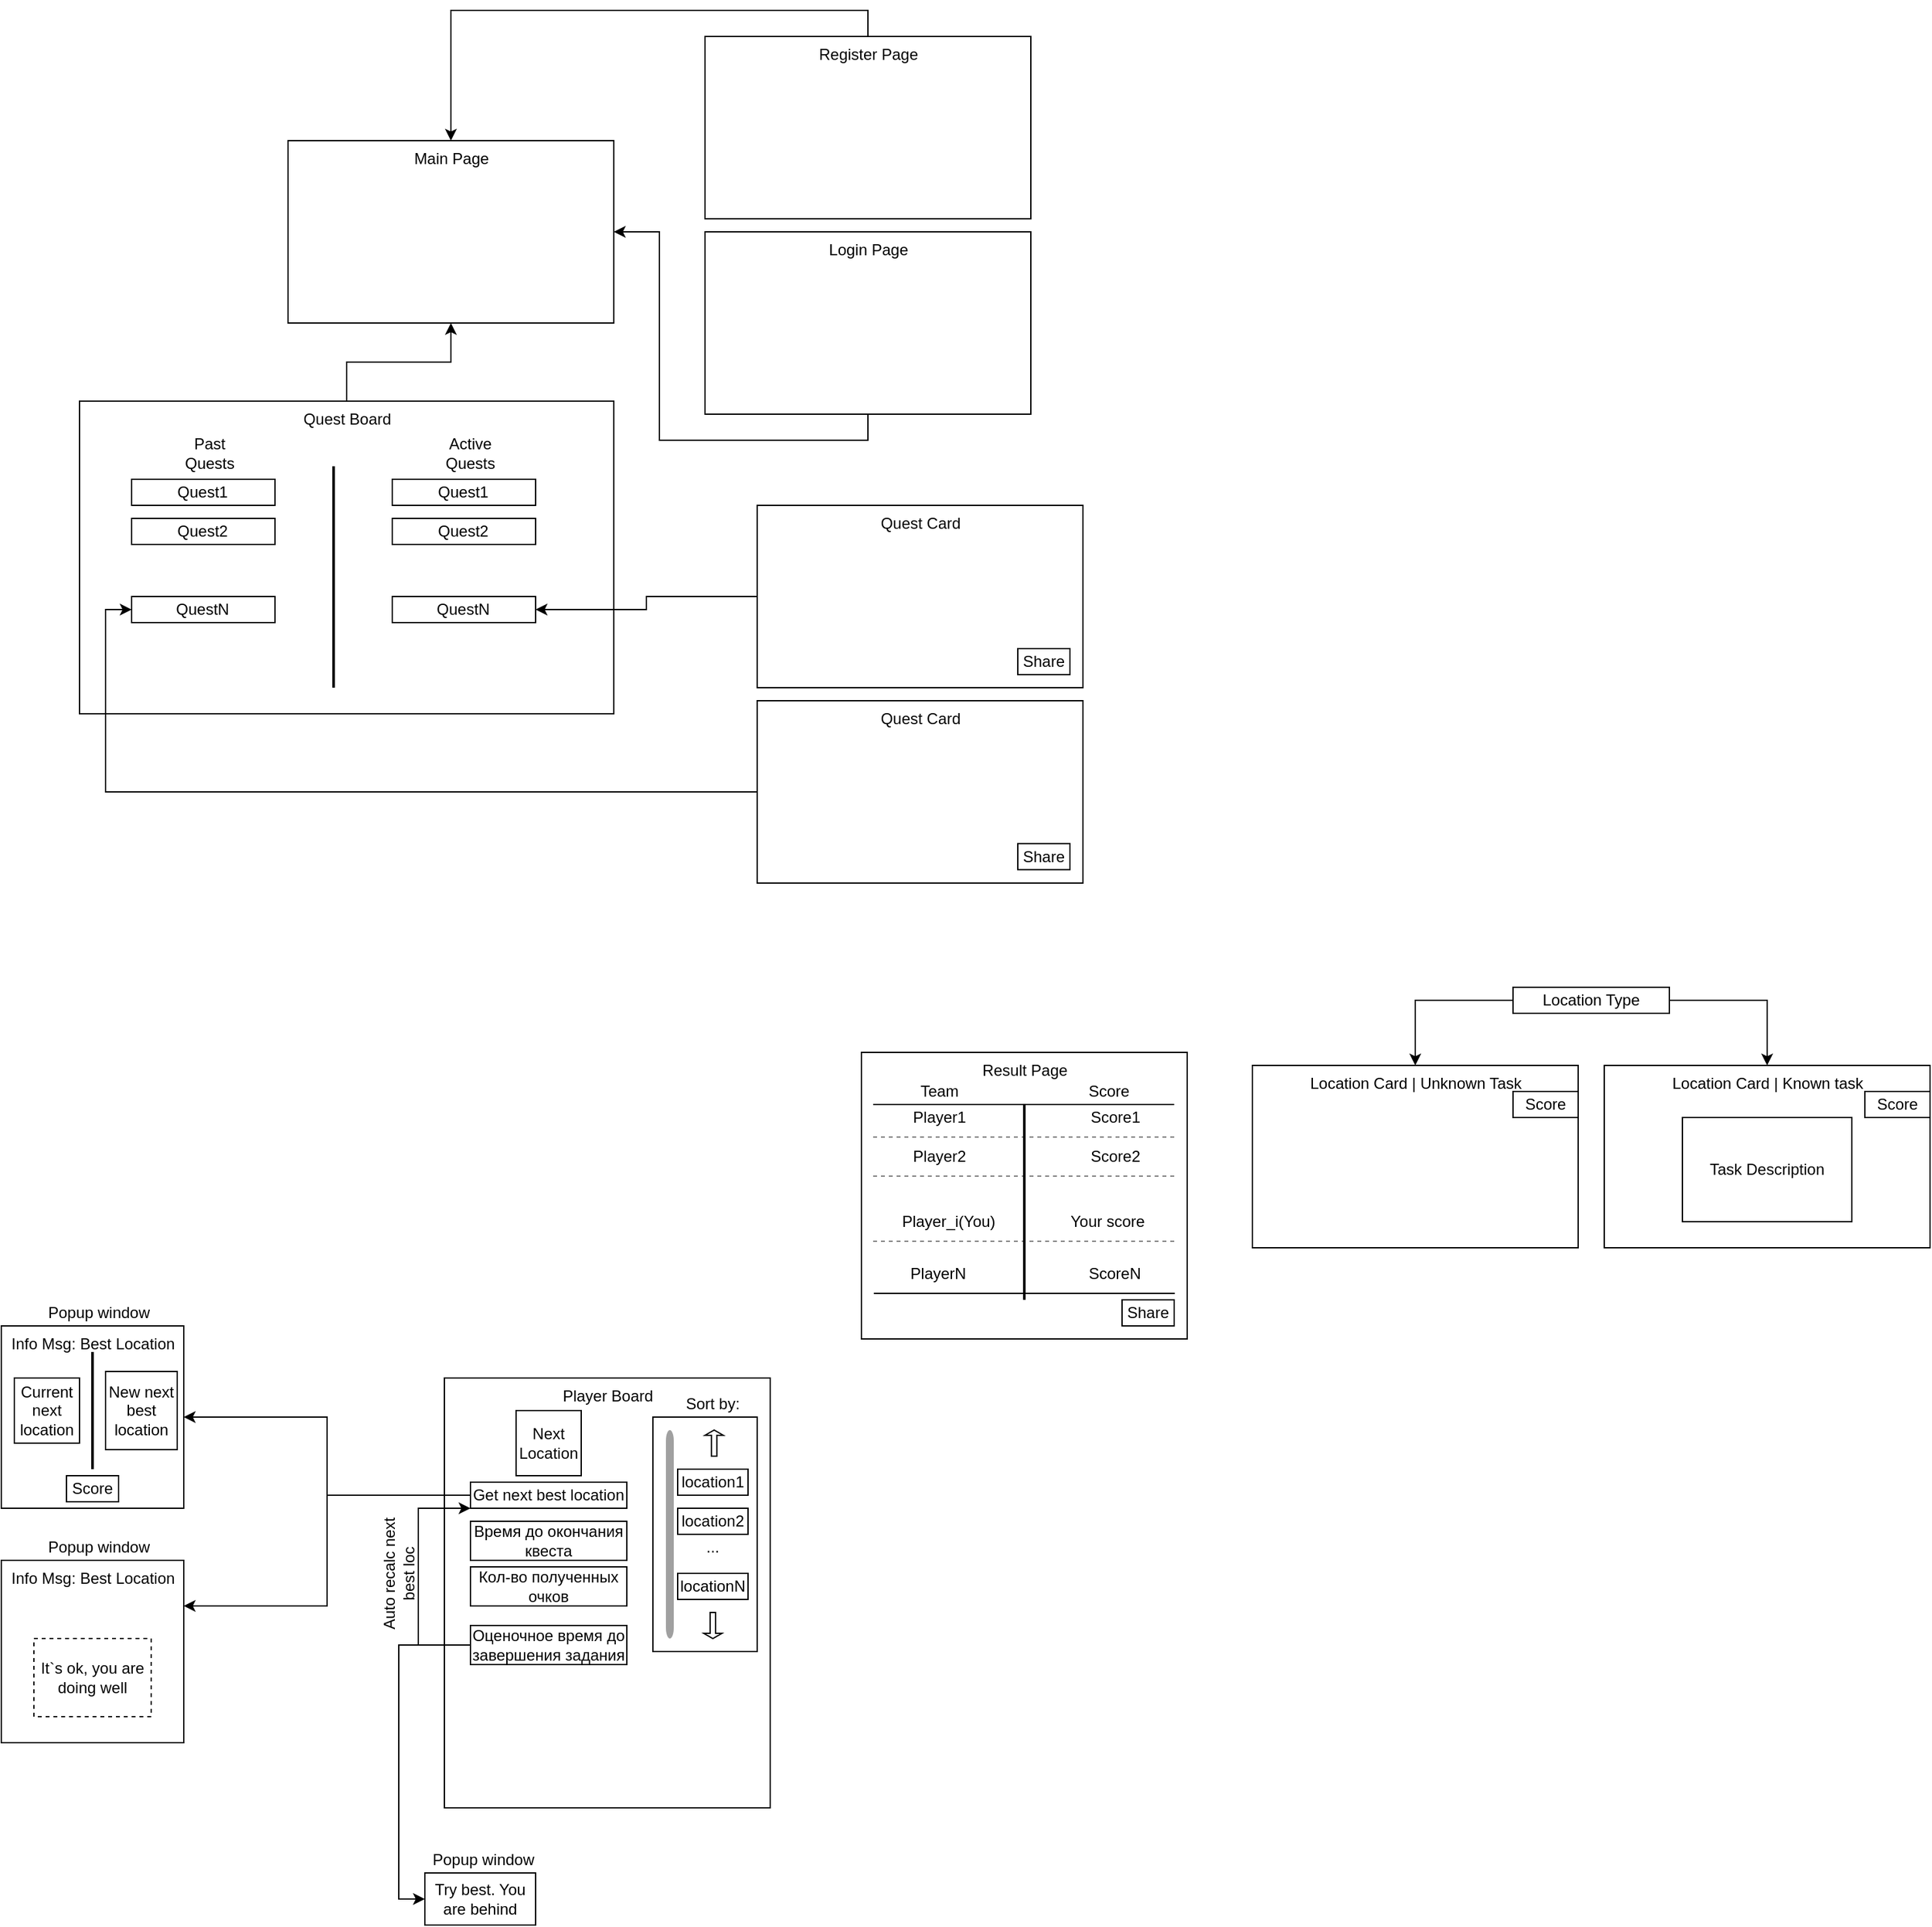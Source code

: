 <mxfile version="12.4.3" type="github" pages="1">
  <diagram id="uhWmLtL_mlbMSiD60dIe" name="Page-1">
    <mxGraphModel dx="2355" dy="2624" grid="1" gridSize="10" guides="1" tooltips="1" connect="1" arrows="1" fold="1" page="1" pageScale="1" pageWidth="827" pageHeight="1169" math="0" shadow="0">
      <root>
        <mxCell id="0"/>
        <mxCell id="1" parent="0"/>
        <mxCell id="awnS2J-k5LD-N1z2mUiL-90" value="Player Board" style="html=1;verticalAlign=top;" vertex="1" parent="1">
          <mxGeometry x="400" y="410" width="250" height="330" as="geometry"/>
        </mxCell>
        <mxCell id="awnS2J-k5LD-N1z2mUiL-102" value="" style="rounded=0;whiteSpace=wrap;html=1;strokeColor=#000000;" vertex="1" parent="1">
          <mxGeometry x="560" y="440" width="80" height="180" as="geometry"/>
        </mxCell>
        <mxCell id="awnS2J-k5LD-N1z2mUiL-8" style="edgeStyle=orthogonalEdgeStyle;rounded=0;orthogonalLoop=1;jettySize=auto;html=1;exitX=0.5;exitY=0;exitDx=0;exitDy=0;entryX=0.5;entryY=0;entryDx=0;entryDy=0;" edge="1" parent="1" source="awnS2J-k5LD-N1z2mUiL-2" target="awnS2J-k5LD-N1z2mUiL-7">
          <mxGeometry relative="1" as="geometry">
            <mxPoint x="110" y="-390" as="sourcePoint"/>
            <mxPoint x="440" y="-370" as="targetPoint"/>
          </mxGeometry>
        </mxCell>
        <mxCell id="awnS2J-k5LD-N1z2mUiL-2" value="Register Page" style="html=1;verticalAlign=top;" vertex="1" parent="1">
          <mxGeometry x="600" y="-620" width="250" height="140" as="geometry"/>
        </mxCell>
        <mxCell id="awnS2J-k5LD-N1z2mUiL-5" value="Login Page" style="html=1;verticalAlign=top;" vertex="1" parent="1">
          <mxGeometry x="600" y="-470" width="250" height="140" as="geometry"/>
        </mxCell>
        <mxCell id="awnS2J-k5LD-N1z2mUiL-7" value="Main Page" style="html=1;verticalAlign=top;" vertex="1" parent="1">
          <mxGeometry x="280" y="-540" width="250" height="140" as="geometry"/>
        </mxCell>
        <mxCell id="awnS2J-k5LD-N1z2mUiL-9" style="edgeStyle=orthogonalEdgeStyle;rounded=0;orthogonalLoop=1;jettySize=auto;html=1;exitX=0.5;exitY=1;exitDx=0;exitDy=0;entryX=1;entryY=0.5;entryDx=0;entryDy=0;" edge="1" parent="1" source="awnS2J-k5LD-N1z2mUiL-5" target="awnS2J-k5LD-N1z2mUiL-7">
          <mxGeometry relative="1" as="geometry">
            <mxPoint x="20" y="-450.003" as="sourcePoint"/>
            <mxPoint x="330" y="-450.003" as="targetPoint"/>
          </mxGeometry>
        </mxCell>
        <mxCell id="awnS2J-k5LD-N1z2mUiL-18" value="" style="group" vertex="1" connectable="0" parent="1">
          <mxGeometry x="120" y="-340" width="410" height="240" as="geometry"/>
        </mxCell>
        <mxCell id="awnS2J-k5LD-N1z2mUiL-11" value="Quest Board" style="html=1;verticalAlign=top;" vertex="1" parent="awnS2J-k5LD-N1z2mUiL-18">
          <mxGeometry width="410" height="240" as="geometry"/>
        </mxCell>
        <mxCell id="awnS2J-k5LD-N1z2mUiL-15" value="" style="group" vertex="1" connectable="0" parent="awnS2J-k5LD-N1z2mUiL-18">
          <mxGeometry x="40" y="60" width="120" height="20" as="geometry"/>
        </mxCell>
        <mxCell id="awnS2J-k5LD-N1z2mUiL-80" value="" style="group" vertex="1" connectable="0" parent="awnS2J-k5LD-N1z2mUiL-15">
          <mxGeometry width="110" height="20" as="geometry"/>
        </mxCell>
        <mxCell id="awnS2J-k5LD-N1z2mUiL-12" value="" style="rounded=0;whiteSpace=wrap;html=1;" vertex="1" parent="awnS2J-k5LD-N1z2mUiL-80">
          <mxGeometry width="110" height="20" as="geometry"/>
        </mxCell>
        <mxCell id="awnS2J-k5LD-N1z2mUiL-13" value="Quest1" style="text;html=1;strokeColor=none;fillColor=none;align=center;verticalAlign=middle;whiteSpace=wrap;rounded=0;" vertex="1" parent="awnS2J-k5LD-N1z2mUiL-80">
          <mxGeometry x="13.33" y="6.66" width="83.33" height="6.67" as="geometry"/>
        </mxCell>
        <mxCell id="awnS2J-k5LD-N1z2mUiL-29" value="Past Quests" style="text;html=1;strokeColor=none;fillColor=none;align=center;verticalAlign=middle;whiteSpace=wrap;rounded=0;" vertex="1" parent="awnS2J-k5LD-N1z2mUiL-18">
          <mxGeometry x="80" y="30" width="40" height="20" as="geometry"/>
        </mxCell>
        <mxCell id="awnS2J-k5LD-N1z2mUiL-30" value="Active Quests" style="text;html=1;strokeColor=none;fillColor=none;align=center;verticalAlign=middle;whiteSpace=wrap;rounded=0;" vertex="1" parent="awnS2J-k5LD-N1z2mUiL-18">
          <mxGeometry x="280" y="30" width="40" height="20" as="geometry"/>
        </mxCell>
        <mxCell id="awnS2J-k5LD-N1z2mUiL-40" value="" style="group" vertex="1" connectable="0" parent="awnS2J-k5LD-N1z2mUiL-18">
          <mxGeometry x="240" y="60" width="120" height="20" as="geometry"/>
        </mxCell>
        <mxCell id="awnS2J-k5LD-N1z2mUiL-78" value="" style="group" vertex="1" connectable="0" parent="awnS2J-k5LD-N1z2mUiL-40">
          <mxGeometry width="110" height="20" as="geometry"/>
        </mxCell>
        <mxCell id="awnS2J-k5LD-N1z2mUiL-41" value="" style="rounded=0;whiteSpace=wrap;html=1;" vertex="1" parent="awnS2J-k5LD-N1z2mUiL-78">
          <mxGeometry width="110" height="20" as="geometry"/>
        </mxCell>
        <mxCell id="awnS2J-k5LD-N1z2mUiL-42" value="Quest1" style="text;html=1;strokeColor=none;fillColor=none;align=center;verticalAlign=middle;whiteSpace=wrap;rounded=0;" vertex="1" parent="awnS2J-k5LD-N1z2mUiL-78">
          <mxGeometry x="13.33" y="6.66" width="83.33" height="6.67" as="geometry"/>
        </mxCell>
        <mxCell id="awnS2J-k5LD-N1z2mUiL-46" value="" style="group" vertex="1" connectable="0" parent="awnS2J-k5LD-N1z2mUiL-18">
          <mxGeometry x="40" y="90" width="120" height="20" as="geometry"/>
        </mxCell>
        <mxCell id="awnS2J-k5LD-N1z2mUiL-81" value="" style="group" vertex="1" connectable="0" parent="awnS2J-k5LD-N1z2mUiL-46">
          <mxGeometry width="110" height="20" as="geometry"/>
        </mxCell>
        <mxCell id="awnS2J-k5LD-N1z2mUiL-47" value="" style="rounded=0;whiteSpace=wrap;html=1;" vertex="1" parent="awnS2J-k5LD-N1z2mUiL-81">
          <mxGeometry width="110" height="20" as="geometry"/>
        </mxCell>
        <mxCell id="awnS2J-k5LD-N1z2mUiL-48" value="Quest2" style="text;html=1;strokeColor=none;fillColor=none;align=center;verticalAlign=middle;whiteSpace=wrap;rounded=0;" vertex="1" parent="awnS2J-k5LD-N1z2mUiL-81">
          <mxGeometry x="13.33" y="6.66" width="83.33" height="6.67" as="geometry"/>
        </mxCell>
        <mxCell id="awnS2J-k5LD-N1z2mUiL-75" value="" style="group" vertex="1" connectable="0" parent="awnS2J-k5LD-N1z2mUiL-18">
          <mxGeometry x="40" y="150" width="110" height="20" as="geometry"/>
        </mxCell>
        <mxCell id="awnS2J-k5LD-N1z2mUiL-73" value="" style="rounded=0;whiteSpace=wrap;html=1;" vertex="1" parent="awnS2J-k5LD-N1z2mUiL-75">
          <mxGeometry width="110" height="20" as="geometry"/>
        </mxCell>
        <mxCell id="awnS2J-k5LD-N1z2mUiL-74" value="QuestN" style="text;html=1;strokeColor=none;fillColor=none;align=center;verticalAlign=middle;whiteSpace=wrap;rounded=0;" vertex="1" parent="awnS2J-k5LD-N1z2mUiL-75">
          <mxGeometry x="13.33" y="6.66" width="83.33" height="6.67" as="geometry"/>
        </mxCell>
        <mxCell id="awnS2J-k5LD-N1z2mUiL-76" value="" style="group" vertex="1" connectable="0" parent="awnS2J-k5LD-N1z2mUiL-18">
          <mxGeometry x="240" y="150" width="110" height="20" as="geometry"/>
        </mxCell>
        <mxCell id="awnS2J-k5LD-N1z2mUiL-71" value="" style="rounded=0;whiteSpace=wrap;html=1;" vertex="1" parent="awnS2J-k5LD-N1z2mUiL-76">
          <mxGeometry width="110" height="20" as="geometry"/>
        </mxCell>
        <mxCell id="awnS2J-k5LD-N1z2mUiL-72" value="QuestN" style="text;html=1;strokeColor=none;fillColor=none;align=center;verticalAlign=middle;whiteSpace=wrap;rounded=0;" vertex="1" parent="awnS2J-k5LD-N1z2mUiL-76">
          <mxGeometry x="13.33" y="6.66" width="83.33" height="6.67" as="geometry"/>
        </mxCell>
        <mxCell id="awnS2J-k5LD-N1z2mUiL-77" value="" style="group" vertex="1" connectable="0" parent="awnS2J-k5LD-N1z2mUiL-18">
          <mxGeometry x="240" y="90" width="120" height="20" as="geometry"/>
        </mxCell>
        <mxCell id="awnS2J-k5LD-N1z2mUiL-43" value="" style="group" vertex="1" connectable="0" parent="awnS2J-k5LD-N1z2mUiL-77">
          <mxGeometry width="120" height="20" as="geometry"/>
        </mxCell>
        <mxCell id="awnS2J-k5LD-N1z2mUiL-44" value="" style="rounded=0;whiteSpace=wrap;html=1;" vertex="1" parent="awnS2J-k5LD-N1z2mUiL-43">
          <mxGeometry width="110" height="20" as="geometry"/>
        </mxCell>
        <mxCell id="awnS2J-k5LD-N1z2mUiL-45" value="Quest2" style="text;html=1;strokeColor=none;fillColor=none;align=center;verticalAlign=middle;whiteSpace=wrap;rounded=0;" vertex="1" parent="awnS2J-k5LD-N1z2mUiL-43">
          <mxGeometry x="13.33" y="6.66" width="83.33" height="6.67" as="geometry"/>
        </mxCell>
        <mxCell id="awnS2J-k5LD-N1z2mUiL-100" value="" style="line;strokeWidth=2;direction=south;html=1;" vertex="1" parent="awnS2J-k5LD-N1z2mUiL-18">
          <mxGeometry x="190" y="50" width="10" height="170" as="geometry"/>
        </mxCell>
        <mxCell id="awnS2J-k5LD-N1z2mUiL-82" style="edgeStyle=orthogonalEdgeStyle;rounded=0;orthogonalLoop=1;jettySize=auto;html=1;exitX=0.5;exitY=0;exitDx=0;exitDy=0;entryX=0.5;entryY=1;entryDx=0;entryDy=0;" edge="1" parent="1" source="awnS2J-k5LD-N1z2mUiL-11" target="awnS2J-k5LD-N1z2mUiL-7">
          <mxGeometry relative="1" as="geometry"/>
        </mxCell>
        <mxCell id="awnS2J-k5LD-N1z2mUiL-85" style="edgeStyle=orthogonalEdgeStyle;rounded=0;orthogonalLoop=1;jettySize=auto;html=1;entryX=1;entryY=0.5;entryDx=0;entryDy=0;" edge="1" parent="1" source="awnS2J-k5LD-N1z2mUiL-84" target="awnS2J-k5LD-N1z2mUiL-71">
          <mxGeometry relative="1" as="geometry"/>
        </mxCell>
        <mxCell id="awnS2J-k5LD-N1z2mUiL-84" value="Quest Card" style="html=1;verticalAlign=top;" vertex="1" parent="1">
          <mxGeometry x="640" y="-260" width="250" height="140" as="geometry"/>
        </mxCell>
        <mxCell id="awnS2J-k5LD-N1z2mUiL-87" style="edgeStyle=orthogonalEdgeStyle;rounded=0;orthogonalLoop=1;jettySize=auto;html=1;entryX=0;entryY=0.5;entryDx=0;entryDy=0;" edge="1" parent="1" source="awnS2J-k5LD-N1z2mUiL-86" target="awnS2J-k5LD-N1z2mUiL-73">
          <mxGeometry relative="1" as="geometry"/>
        </mxCell>
        <mxCell id="awnS2J-k5LD-N1z2mUiL-86" value="Quest Card" style="html=1;verticalAlign=top;" vertex="1" parent="1">
          <mxGeometry x="640" y="-110" width="250" height="140" as="geometry"/>
        </mxCell>
        <mxCell id="awnS2J-k5LD-N1z2mUiL-88" value="Share" style="text;html=1;strokeColor=#000000;fillColor=none;align=center;verticalAlign=middle;whiteSpace=wrap;rounded=0;" vertex="1" parent="1">
          <mxGeometry x="840" y="-150" width="40" height="20" as="geometry"/>
        </mxCell>
        <mxCell id="awnS2J-k5LD-N1z2mUiL-89" value="Share" style="text;html=1;strokeColor=#000000;fillColor=none;align=center;verticalAlign=middle;whiteSpace=wrap;rounded=0;" vertex="1" parent="1">
          <mxGeometry x="840" y="-0.29" width="40" height="20" as="geometry"/>
        </mxCell>
        <mxCell id="awnS2J-k5LD-N1z2mUiL-91" value="Location Card | Unknown Task" style="html=1;verticalAlign=top;" vertex="1" parent="1">
          <mxGeometry x="1020" y="170" width="250" height="140" as="geometry"/>
        </mxCell>
        <mxCell id="awnS2J-k5LD-N1z2mUiL-92" value="Result Page" style="html=1;verticalAlign=top;" vertex="1" parent="1">
          <mxGeometry x="720" y="160" width="250" height="220" as="geometry"/>
        </mxCell>
        <mxCell id="awnS2J-k5LD-N1z2mUiL-101" value="" style="html=1;verticalLabelPosition=bottom;labelBackgroundColor=#ffffff;verticalAlign=top;shadow=0;dashed=0;strokeWidth=2;shape=mxgraph.ios7.misc.scroll_(vertical);fillColor=#a0a0a0;" vertex="1" parent="1">
          <mxGeometry x="570" y="450" width="6" height="160" as="geometry"/>
        </mxCell>
        <mxCell id="awnS2J-k5LD-N1z2mUiL-103" value="Sort by:" style="text;html=1;strokeColor=none;fillColor=none;align=center;verticalAlign=middle;whiteSpace=wrap;rounded=0;" vertex="1" parent="1">
          <mxGeometry x="576" y="420" width="60" height="20" as="geometry"/>
        </mxCell>
        <mxCell id="awnS2J-k5LD-N1z2mUiL-122" style="edgeStyle=orthogonalEdgeStyle;rounded=0;orthogonalLoop=1;jettySize=auto;html=1;exitX=0;exitY=0.5;exitDx=0;exitDy=0;entryX=1;entryY=0.5;entryDx=0;entryDy=0;" edge="1" parent="1" source="awnS2J-k5LD-N1z2mUiL-105" target="awnS2J-k5LD-N1z2mUiL-93">
          <mxGeometry relative="1" as="geometry"/>
        </mxCell>
        <mxCell id="awnS2J-k5LD-N1z2mUiL-123" style="edgeStyle=orthogonalEdgeStyle;rounded=0;orthogonalLoop=1;jettySize=auto;html=1;exitX=0;exitY=0.5;exitDx=0;exitDy=0;entryX=1;entryY=0.25;entryDx=0;entryDy=0;" edge="1" parent="1" source="awnS2J-k5LD-N1z2mUiL-105" target="awnS2J-k5LD-N1z2mUiL-120">
          <mxGeometry relative="1" as="geometry"/>
        </mxCell>
        <mxCell id="awnS2J-k5LD-N1z2mUiL-104" value="Next Location " style="text;html=1;strokeColor=#000000;fillColor=none;align=center;verticalAlign=middle;whiteSpace=wrap;rounded=0;" vertex="1" parent="1">
          <mxGeometry x="455" y="435" width="50" height="50" as="geometry"/>
        </mxCell>
        <mxCell id="awnS2J-k5LD-N1z2mUiL-105" value="Get next best location" style="text;html=1;strokeColor=#000000;fillColor=none;align=center;verticalAlign=middle;whiteSpace=wrap;rounded=0;" vertex="1" parent="1">
          <mxGeometry x="420" y="490" width="120" height="20" as="geometry"/>
        </mxCell>
        <mxCell id="awnS2J-k5LD-N1z2mUiL-106" value="location1" style="text;html=1;strokeColor=#000000;fillColor=none;align=center;verticalAlign=middle;whiteSpace=wrap;rounded=0;" vertex="1" parent="1">
          <mxGeometry x="579" y="480" width="54" height="20" as="geometry"/>
        </mxCell>
        <mxCell id="awnS2J-k5LD-N1z2mUiL-107" value="location2" style="text;html=1;strokeColor=#000000;fillColor=none;align=center;verticalAlign=middle;whiteSpace=wrap;rounded=0;" vertex="1" parent="1">
          <mxGeometry x="579" y="510" width="54" height="20" as="geometry"/>
        </mxCell>
        <mxCell id="awnS2J-k5LD-N1z2mUiL-108" value="locationN" style="text;html=1;strokeColor=#000000;fillColor=none;align=center;verticalAlign=middle;whiteSpace=wrap;rounded=0;" vertex="1" parent="1">
          <mxGeometry x="579" y="560" width="54" height="20" as="geometry"/>
        </mxCell>
        <mxCell id="awnS2J-k5LD-N1z2mUiL-109" value="..." style="text;html=1;strokeColor=none;fillColor=none;align=center;verticalAlign=middle;whiteSpace=wrap;rounded=0;" vertex="1" parent="1">
          <mxGeometry x="579" y="530" width="54" height="20" as="geometry"/>
        </mxCell>
        <mxCell id="awnS2J-k5LD-N1z2mUiL-112" value="" style="shape=singleArrow;direction=south;whiteSpace=wrap;html=1;strokeColor=#000000;" vertex="1" parent="1">
          <mxGeometry x="599" y="590" width="14" height="20" as="geometry"/>
        </mxCell>
        <mxCell id="awnS2J-k5LD-N1z2mUiL-113" value="" style="shape=singleArrow;direction=south;whiteSpace=wrap;html=1;strokeColor=#000000;rotation=180;" vertex="1" parent="1">
          <mxGeometry x="600" y="450" width="14" height="20" as="geometry"/>
        </mxCell>
        <mxCell id="awnS2J-k5LD-N1z2mUiL-114" value="Время до окончания квеста" style="text;html=1;strokeColor=#000000;fillColor=none;align=center;verticalAlign=middle;whiteSpace=wrap;rounded=0;" vertex="1" parent="1">
          <mxGeometry x="420" y="520" width="120" height="30" as="geometry"/>
        </mxCell>
        <mxCell id="awnS2J-k5LD-N1z2mUiL-115" value="Кол-во полученных очков" style="text;html=1;strokeColor=#000000;fillColor=none;align=center;verticalAlign=middle;whiteSpace=wrap;rounded=0;" vertex="1" parent="1">
          <mxGeometry x="420" y="555" width="120" height="30" as="geometry"/>
        </mxCell>
        <mxCell id="awnS2J-k5LD-N1z2mUiL-126" style="edgeStyle=orthogonalEdgeStyle;rounded=0;orthogonalLoop=1;jettySize=auto;html=1;exitX=0;exitY=0.5;exitDx=0;exitDy=0;entryX=0;entryY=0.5;entryDx=0;entryDy=0;" edge="1" parent="1" source="awnS2J-k5LD-N1z2mUiL-116" target="awnS2J-k5LD-N1z2mUiL-125">
          <mxGeometry relative="1" as="geometry">
            <mxPoint x="350" y="800" as="targetPoint"/>
          </mxGeometry>
        </mxCell>
        <mxCell id="awnS2J-k5LD-N1z2mUiL-116" value="Оценочное время до завершения задания" style="text;html=1;strokeColor=#000000;fillColor=none;align=center;verticalAlign=middle;whiteSpace=wrap;rounded=0;" vertex="1" parent="1">
          <mxGeometry x="420" y="600" width="120" height="30" as="geometry"/>
        </mxCell>
        <mxCell id="awnS2J-k5LD-N1z2mUiL-119" value="" style="group" vertex="1" connectable="0" parent="1">
          <mxGeometry x="60" y="530" width="150" height="160" as="geometry"/>
        </mxCell>
        <mxCell id="awnS2J-k5LD-N1z2mUiL-120" value="Info Msg: Best Location" style="html=1;verticalAlign=top;" vertex="1" parent="awnS2J-k5LD-N1z2mUiL-119">
          <mxGeometry y="20" width="140" height="140" as="geometry"/>
        </mxCell>
        <mxCell id="awnS2J-k5LD-N1z2mUiL-121" value="Popup window" style="text;html=1;strokeColor=none;fillColor=none;align=center;verticalAlign=middle;whiteSpace=wrap;rounded=0;" vertex="1" parent="awnS2J-k5LD-N1z2mUiL-119">
          <mxGeometry x="25" width="100" height="20" as="geometry"/>
        </mxCell>
        <mxCell id="awnS2J-k5LD-N1z2mUiL-127" value="It`s ok, you are doing well" style="text;html=1;strokeColor=#000000;fillColor=none;align=center;verticalAlign=middle;whiteSpace=wrap;rounded=0;dashed=1;" vertex="1" parent="awnS2J-k5LD-N1z2mUiL-119">
          <mxGeometry x="25" y="80" width="90" height="60" as="geometry"/>
        </mxCell>
        <mxCell id="awnS2J-k5LD-N1z2mUiL-187" value="" style="group" vertex="1" connectable="0" parent="1">
          <mxGeometry x="380" y="760" width="100" height="70" as="geometry"/>
        </mxCell>
        <mxCell id="awnS2J-k5LD-N1z2mUiL-125" value="Try best. You are behind" style="text;html=1;strokeColor=#000000;fillColor=none;align=center;verticalAlign=middle;whiteSpace=wrap;rounded=0;" vertex="1" parent="awnS2J-k5LD-N1z2mUiL-187">
          <mxGeometry x="5" y="30" width="85" height="40" as="geometry"/>
        </mxCell>
        <mxCell id="awnS2J-k5LD-N1z2mUiL-186" value="Popup window" style="text;html=1;strokeColor=none;fillColor=none;align=center;verticalAlign=middle;whiteSpace=wrap;rounded=0;" vertex="1" parent="awnS2J-k5LD-N1z2mUiL-187">
          <mxGeometry y="10" width="100" height="20" as="geometry"/>
        </mxCell>
        <mxCell id="awnS2J-k5LD-N1z2mUiL-189" value="" style="group" vertex="1" connectable="0" parent="1">
          <mxGeometry x="60" y="350" width="155" height="200" as="geometry"/>
        </mxCell>
        <mxCell id="awnS2J-k5LD-N1z2mUiL-118" value="" style="group" vertex="1" connectable="0" parent="awnS2J-k5LD-N1z2mUiL-189">
          <mxGeometry width="150" height="160" as="geometry"/>
        </mxCell>
        <mxCell id="awnS2J-k5LD-N1z2mUiL-93" value="Info Msg: Best Location" style="html=1;verticalAlign=top;" vertex="1" parent="awnS2J-k5LD-N1z2mUiL-118">
          <mxGeometry y="20" width="140" height="140" as="geometry"/>
        </mxCell>
        <mxCell id="awnS2J-k5LD-N1z2mUiL-117" value="Popup window" style="text;html=1;strokeColor=none;fillColor=none;align=center;verticalAlign=middle;whiteSpace=wrap;rounded=0;" vertex="1" parent="awnS2J-k5LD-N1z2mUiL-118">
          <mxGeometry x="25" width="100" height="20" as="geometry"/>
        </mxCell>
        <mxCell id="awnS2J-k5LD-N1z2mUiL-183" value="Current next location" style="text;html=1;strokeColor=#000000;fillColor=none;align=center;verticalAlign=middle;whiteSpace=wrap;rounded=0;" vertex="1" parent="awnS2J-k5LD-N1z2mUiL-118">
          <mxGeometry x="10" y="60" width="50" height="50" as="geometry"/>
        </mxCell>
        <mxCell id="awnS2J-k5LD-N1z2mUiL-184" value="New next best location" style="text;html=1;strokeColor=#000000;fillColor=none;align=center;verticalAlign=middle;whiteSpace=wrap;rounded=0;" vertex="1" parent="awnS2J-k5LD-N1z2mUiL-118">
          <mxGeometry x="80" y="55" width="55" height="60" as="geometry"/>
        </mxCell>
        <mxCell id="awnS2J-k5LD-N1z2mUiL-185" value="Score" style="text;html=1;strokeColor=#000000;fillColor=none;align=center;verticalAlign=middle;whiteSpace=wrap;rounded=0;" vertex="1" parent="awnS2J-k5LD-N1z2mUiL-118">
          <mxGeometry x="50" y="135" width="40" height="20" as="geometry"/>
        </mxCell>
        <mxCell id="awnS2J-k5LD-N1z2mUiL-182" value="" style="line;strokeWidth=2;direction=south;html=1;" vertex="1" parent="awnS2J-k5LD-N1z2mUiL-118">
          <mxGeometry x="65" y="40" width="10" height="90" as="geometry"/>
        </mxCell>
        <mxCell id="awnS2J-k5LD-N1z2mUiL-190" value="" style="group" vertex="1" connectable="0" parent="1">
          <mxGeometry x="310" y="510" width="110" height="105" as="geometry"/>
        </mxCell>
        <mxCell id="awnS2J-k5LD-N1z2mUiL-124" style="edgeStyle=orthogonalEdgeStyle;rounded=0;orthogonalLoop=1;jettySize=auto;html=1;exitX=0;exitY=0.5;exitDx=0;exitDy=0;entryX=0;entryY=1;entryDx=0;entryDy=0;" edge="1" parent="awnS2J-k5LD-N1z2mUiL-190" source="awnS2J-k5LD-N1z2mUiL-116" target="awnS2J-k5LD-N1z2mUiL-105">
          <mxGeometry relative="1" as="geometry">
            <Array as="points">
              <mxPoint x="70" y="105"/>
              <mxPoint x="70"/>
            </Array>
          </mxGeometry>
        </mxCell>
        <mxCell id="awnS2J-k5LD-N1z2mUiL-188" value="Auto recalc next best loc" style="text;html=1;strokeColor=none;fillColor=none;align=center;verticalAlign=middle;whiteSpace=wrap;rounded=0;rotation=-90;" vertex="1" parent="awnS2J-k5LD-N1z2mUiL-190">
          <mxGeometry y="40" width="110" height="20" as="geometry"/>
        </mxCell>
        <mxCell id="awnS2J-k5LD-N1z2mUiL-191" value="Location Card | Known task" style="html=1;verticalAlign=top;" vertex="1" parent="1">
          <mxGeometry x="1290" y="170" width="250" height="140" as="geometry"/>
        </mxCell>
        <mxCell id="awnS2J-k5LD-N1z2mUiL-193" style="edgeStyle=orthogonalEdgeStyle;rounded=0;orthogonalLoop=1;jettySize=auto;html=1;exitX=1;exitY=0.5;exitDx=0;exitDy=0;entryX=0.5;entryY=0;entryDx=0;entryDy=0;" edge="1" parent="1" source="awnS2J-k5LD-N1z2mUiL-192" target="awnS2J-k5LD-N1z2mUiL-191">
          <mxGeometry relative="1" as="geometry">
            <mxPoint x="1480" y="120" as="targetPoint"/>
          </mxGeometry>
        </mxCell>
        <mxCell id="awnS2J-k5LD-N1z2mUiL-194" style="edgeStyle=orthogonalEdgeStyle;rounded=0;orthogonalLoop=1;jettySize=auto;html=1;exitX=0;exitY=0.5;exitDx=0;exitDy=0;entryX=0.5;entryY=0;entryDx=0;entryDy=0;" edge="1" parent="1" source="awnS2J-k5LD-N1z2mUiL-192" target="awnS2J-k5LD-N1z2mUiL-91">
          <mxGeometry relative="1" as="geometry"/>
        </mxCell>
        <mxCell id="awnS2J-k5LD-N1z2mUiL-192" value="Location Type" style="text;html=1;strokeColor=#000000;fillColor=none;align=center;verticalAlign=middle;whiteSpace=wrap;rounded=0;" vertex="1" parent="1">
          <mxGeometry x="1220" y="110" width="120" height="20" as="geometry"/>
        </mxCell>
        <mxCell id="awnS2J-k5LD-N1z2mUiL-195" value="" style="shape=image;html=1;verticalAlign=top;verticalLabelPosition=bottom;labelBackgroundColor=#ffffff;imageAspect=0;aspect=fixed;image=https://cdn2.iconfinder.com/data/icons/identificon/100/question-128.png;strokeColor=#000000;" vertex="1" parent="1">
          <mxGeometry x="1110" y="210" width="70" height="70" as="geometry"/>
        </mxCell>
        <mxCell id="awnS2J-k5LD-N1z2mUiL-196" value="Task Description" style="text;html=1;strokeColor=#000000;fillColor=none;align=center;verticalAlign=middle;whiteSpace=wrap;rounded=0;" vertex="1" parent="1">
          <mxGeometry x="1350" y="210" width="130" height="80" as="geometry"/>
        </mxCell>
        <mxCell id="awnS2J-k5LD-N1z2mUiL-197" value="Score" style="text;html=1;strokeColor=#000000;fillColor=none;align=center;verticalAlign=middle;whiteSpace=wrap;rounded=0;" vertex="1" parent="1">
          <mxGeometry x="1490" y="190" width="50" height="20" as="geometry"/>
        </mxCell>
        <mxCell id="awnS2J-k5LD-N1z2mUiL-198" value="Score" style="text;html=1;strokeColor=#000000;fillColor=none;align=center;verticalAlign=middle;whiteSpace=wrap;rounded=0;" vertex="1" parent="1">
          <mxGeometry x="1220" y="190" width="50" height="20" as="geometry"/>
        </mxCell>
        <mxCell id="awnS2J-k5LD-N1z2mUiL-199" value="" style="line;strokeWidth=2;direction=south;html=1;" vertex="1" parent="1">
          <mxGeometry x="840" y="200" width="10" height="150" as="geometry"/>
        </mxCell>
        <mxCell id="awnS2J-k5LD-N1z2mUiL-201" value="Team" style="text;html=1;strokeColor=none;fillColor=none;align=center;verticalAlign=middle;whiteSpace=wrap;rounded=0;" vertex="1" parent="1">
          <mxGeometry x="760" y="180" width="40" height="20" as="geometry"/>
        </mxCell>
        <mxCell id="awnS2J-k5LD-N1z2mUiL-202" value="Score" style="text;html=1;strokeColor=none;fillColor=none;align=center;verticalAlign=middle;whiteSpace=wrap;rounded=0;" vertex="1" parent="1">
          <mxGeometry x="890" y="180" width="40" height="20" as="geometry"/>
        </mxCell>
        <mxCell id="awnS2J-k5LD-N1z2mUiL-203" value="Player1" style="text;html=1;strokeColor=none;fillColor=none;align=center;verticalAlign=middle;whiteSpace=wrap;rounded=0;strokeWidth=1;opacity=20;" vertex="1" parent="1">
          <mxGeometry x="760" y="200" width="40" height="20" as="geometry"/>
        </mxCell>
        <mxCell id="awnS2J-k5LD-N1z2mUiL-204" value="Share" style="text;html=1;strokeColor=#000000;fillColor=none;align=center;verticalAlign=middle;whiteSpace=wrap;rounded=0;" vertex="1" parent="1">
          <mxGeometry x="920" y="350" width="40" height="20" as="geometry"/>
        </mxCell>
        <mxCell id="awnS2J-k5LD-N1z2mUiL-205" value="Player2" style="text;html=1;strokeColor=none;fillColor=none;align=center;verticalAlign=middle;whiteSpace=wrap;rounded=0;strokeWidth=1;opacity=20;" vertex="1" parent="1">
          <mxGeometry x="760" y="230" width="40" height="20" as="geometry"/>
        </mxCell>
        <mxCell id="awnS2J-k5LD-N1z2mUiL-206" value="PlayerN" style="text;html=1;strokeColor=none;fillColor=none;align=center;verticalAlign=middle;whiteSpace=wrap;rounded=0;strokeWidth=1;opacity=20;" vertex="1" parent="1">
          <mxGeometry x="759" y="320" width="40" height="20" as="geometry"/>
        </mxCell>
        <mxCell id="awnS2J-k5LD-N1z2mUiL-207" value="Player_i(You)" style="text;html=1;strokeColor=none;fillColor=none;align=center;verticalAlign=middle;whiteSpace=wrap;rounded=0;strokeWidth=1;opacity=20;" vertex="1" parent="1">
          <mxGeometry x="746.71" y="280" width="80" height="20" as="geometry"/>
        </mxCell>
        <mxCell id="awnS2J-k5LD-N1z2mUiL-209" value="Score1" style="text;html=1;strokeColor=none;fillColor=none;align=center;verticalAlign=middle;whiteSpace=wrap;rounded=0;strokeWidth=1;opacity=20;" vertex="1" parent="1">
          <mxGeometry x="890" y="200" width="50" height="20" as="geometry"/>
        </mxCell>
        <mxCell id="awnS2J-k5LD-N1z2mUiL-210" value="Score2" style="text;html=1;strokeColor=none;fillColor=none;align=center;verticalAlign=middle;whiteSpace=wrap;rounded=0;strokeWidth=1;opacity=20;" vertex="1" parent="1">
          <mxGeometry x="890" y="230" width="50" height="20" as="geometry"/>
        </mxCell>
        <mxCell id="awnS2J-k5LD-N1z2mUiL-211" value="Your score" style="text;html=1;strokeColor=none;fillColor=none;align=center;verticalAlign=middle;whiteSpace=wrap;rounded=0;strokeWidth=1;opacity=20;" vertex="1" parent="1">
          <mxGeometry x="879" y="280" width="60" height="20" as="geometry"/>
        </mxCell>
        <mxCell id="awnS2J-k5LD-N1z2mUiL-212" value="ScoreN" style="text;html=1;strokeColor=none;fillColor=none;align=center;verticalAlign=middle;whiteSpace=wrap;rounded=0;strokeWidth=1;opacity=20;" vertex="1" parent="1">
          <mxGeometry x="889" y="320" width="51" height="20" as="geometry"/>
        </mxCell>
        <mxCell id="awnS2J-k5LD-N1z2mUiL-213" value="" style="line;strokeWidth=1;html=1;fillColor=none;dashed=1;opacity=50;" vertex="1" parent="1">
          <mxGeometry x="729" y="220" width="231" height="10" as="geometry"/>
        </mxCell>
        <mxCell id="awnS2J-k5LD-N1z2mUiL-214" value="" style="line;strokeWidth=1;html=1;fillColor=none;dashed=1;opacity=50;" vertex="1" parent="1">
          <mxGeometry x="729" y="250" width="231" height="10" as="geometry"/>
        </mxCell>
        <mxCell id="awnS2J-k5LD-N1z2mUiL-215" value="" style="line;strokeWidth=1;html=1;fillColor=none;dashed=1;opacity=50;" vertex="1" parent="1">
          <mxGeometry x="729" y="300" width="231" height="10" as="geometry"/>
        </mxCell>
        <mxCell id="awnS2J-k5LD-N1z2mUiL-217" value="" style="line;strokeWidth=1;html=1;fillColor=none;" vertex="1" parent="1">
          <mxGeometry x="729.5" y="340" width="231" height="10" as="geometry"/>
        </mxCell>
        <mxCell id="awnS2J-k5LD-N1z2mUiL-218" value="" style="line;strokeWidth=1;html=1;fillColor=none;" vertex="1" parent="1">
          <mxGeometry x="729" y="195" width="231" height="10" as="geometry"/>
        </mxCell>
      </root>
    </mxGraphModel>
  </diagram>
</mxfile>

